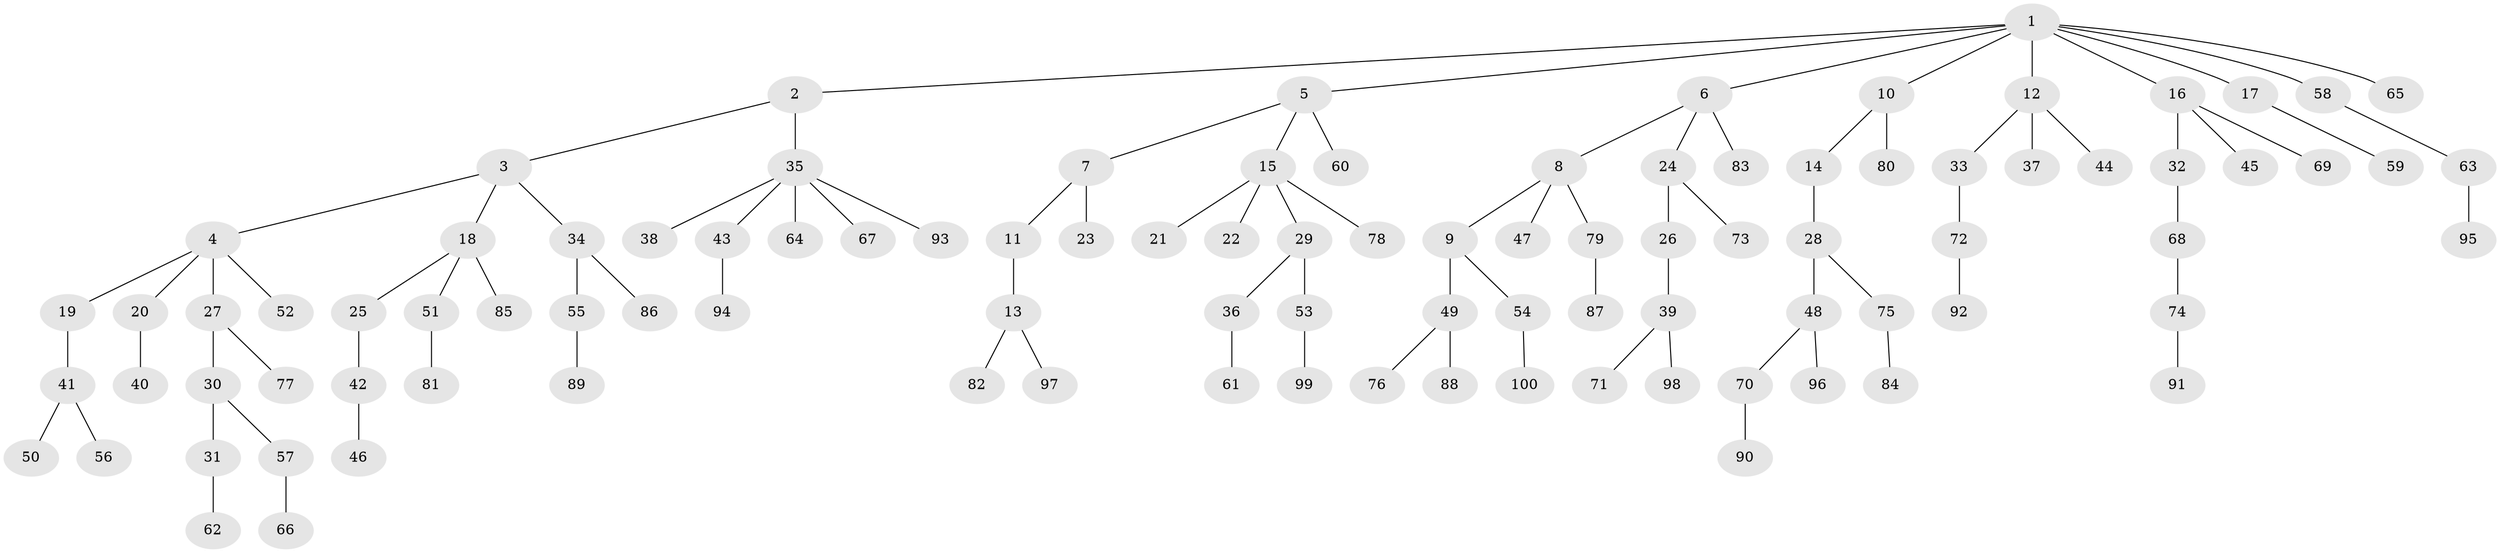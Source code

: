 // Generated by graph-tools (version 1.1) at 2025/11/02/21/25 10:11:10]
// undirected, 100 vertices, 99 edges
graph export_dot {
graph [start="1"]
  node [color=gray90,style=filled];
  1;
  2;
  3;
  4;
  5;
  6;
  7;
  8;
  9;
  10;
  11;
  12;
  13;
  14;
  15;
  16;
  17;
  18;
  19;
  20;
  21;
  22;
  23;
  24;
  25;
  26;
  27;
  28;
  29;
  30;
  31;
  32;
  33;
  34;
  35;
  36;
  37;
  38;
  39;
  40;
  41;
  42;
  43;
  44;
  45;
  46;
  47;
  48;
  49;
  50;
  51;
  52;
  53;
  54;
  55;
  56;
  57;
  58;
  59;
  60;
  61;
  62;
  63;
  64;
  65;
  66;
  67;
  68;
  69;
  70;
  71;
  72;
  73;
  74;
  75;
  76;
  77;
  78;
  79;
  80;
  81;
  82;
  83;
  84;
  85;
  86;
  87;
  88;
  89;
  90;
  91;
  92;
  93;
  94;
  95;
  96;
  97;
  98;
  99;
  100;
  1 -- 2;
  1 -- 5;
  1 -- 6;
  1 -- 10;
  1 -- 12;
  1 -- 16;
  1 -- 17;
  1 -- 58;
  1 -- 65;
  2 -- 3;
  2 -- 35;
  3 -- 4;
  3 -- 18;
  3 -- 34;
  4 -- 19;
  4 -- 20;
  4 -- 27;
  4 -- 52;
  5 -- 7;
  5 -- 15;
  5 -- 60;
  6 -- 8;
  6 -- 24;
  6 -- 83;
  7 -- 11;
  7 -- 23;
  8 -- 9;
  8 -- 47;
  8 -- 79;
  9 -- 49;
  9 -- 54;
  10 -- 14;
  10 -- 80;
  11 -- 13;
  12 -- 33;
  12 -- 37;
  12 -- 44;
  13 -- 82;
  13 -- 97;
  14 -- 28;
  15 -- 21;
  15 -- 22;
  15 -- 29;
  15 -- 78;
  16 -- 32;
  16 -- 45;
  16 -- 69;
  17 -- 59;
  18 -- 25;
  18 -- 51;
  18 -- 85;
  19 -- 41;
  20 -- 40;
  24 -- 26;
  24 -- 73;
  25 -- 42;
  26 -- 39;
  27 -- 30;
  27 -- 77;
  28 -- 48;
  28 -- 75;
  29 -- 36;
  29 -- 53;
  30 -- 31;
  30 -- 57;
  31 -- 62;
  32 -- 68;
  33 -- 72;
  34 -- 55;
  34 -- 86;
  35 -- 38;
  35 -- 43;
  35 -- 64;
  35 -- 67;
  35 -- 93;
  36 -- 61;
  39 -- 71;
  39 -- 98;
  41 -- 50;
  41 -- 56;
  42 -- 46;
  43 -- 94;
  48 -- 70;
  48 -- 96;
  49 -- 76;
  49 -- 88;
  51 -- 81;
  53 -- 99;
  54 -- 100;
  55 -- 89;
  57 -- 66;
  58 -- 63;
  63 -- 95;
  68 -- 74;
  70 -- 90;
  72 -- 92;
  74 -- 91;
  75 -- 84;
  79 -- 87;
}

